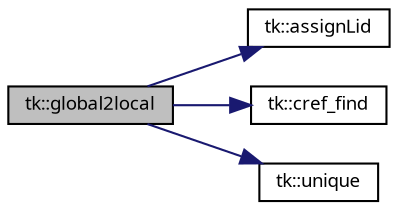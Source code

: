 digraph "tk::global2local"
{
 // INTERACTIVE_SVG=YES
  bgcolor="transparent";
  edge [fontname="sans-serif",fontsize="9",labelfontname="sans-serif",labelfontsize="9"];
  node [fontname="sans-serif",fontsize="9",shape=record];
  rankdir="LR";
  Node1 [label="tk::global2local",height=0.2,width=0.4,color="black", fillcolor="grey75", style="filled", fontcolor="black"];
  Node1 -> Node2 [color="midnightblue",fontsize="9",style="solid",fontname="sans-serif"];
  Node2 [label="tk::assignLid",height=0.2,width=0.4,color="black",URL="$namespacetk.html#a131c4fd980a56b0ce10300ce1c403c31",tooltip="Assign local ids to global ids. "];
  Node1 -> Node3 [color="midnightblue",fontsize="9",style="solid",fontname="sans-serif"];
  Node3 [label="tk::cref_find",height=0.2,width=0.4,color="black",URL="$namespacetk.html#a2e002561a68875b091a264eb2a1e5f6c"];
  Node1 -> Node4 [color="midnightblue",fontsize="9",style="solid",fontname="sans-serif"];
  Node4 [label="tk::unique",height=0.2,width=0.4,color="black",URL="$namespacetk.html#a87af1b002bc711716bd170a714bda211"];
}
